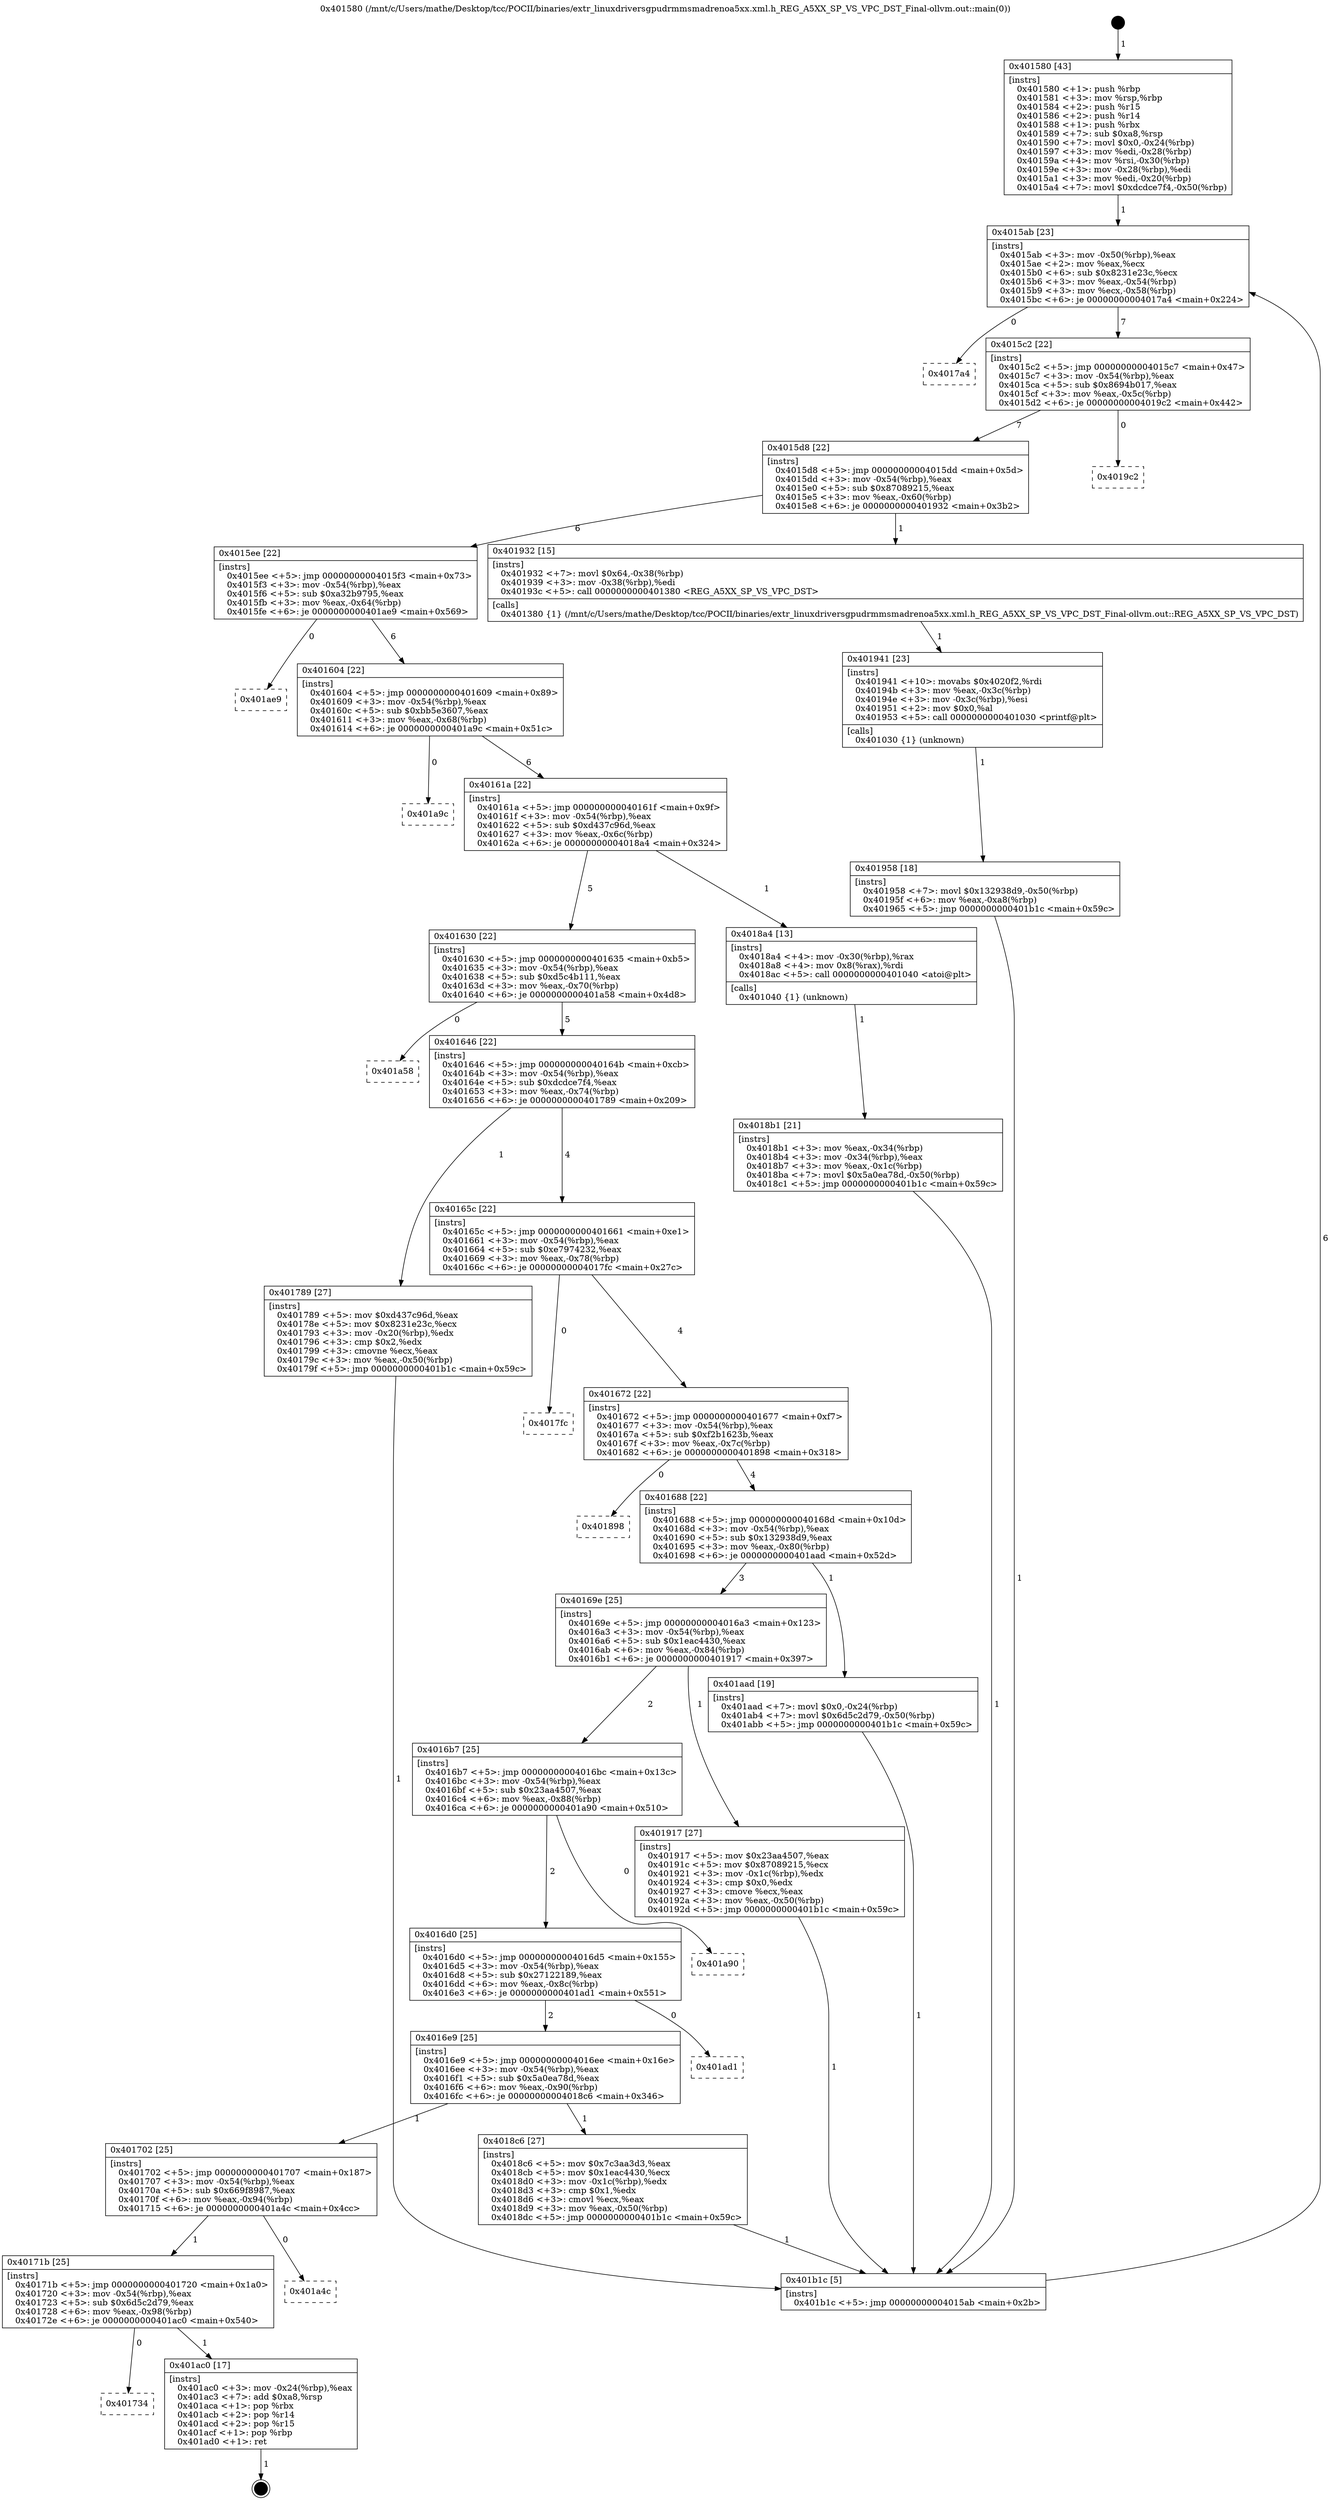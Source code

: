 digraph "0x401580" {
  label = "0x401580 (/mnt/c/Users/mathe/Desktop/tcc/POCII/binaries/extr_linuxdriversgpudrmmsmadrenoa5xx.xml.h_REG_A5XX_SP_VS_VPC_DST_Final-ollvm.out::main(0))"
  labelloc = "t"
  node[shape=record]

  Entry [label="",width=0.3,height=0.3,shape=circle,fillcolor=black,style=filled]
  "0x4015ab" [label="{
     0x4015ab [23]\l
     | [instrs]\l
     &nbsp;&nbsp;0x4015ab \<+3\>: mov -0x50(%rbp),%eax\l
     &nbsp;&nbsp;0x4015ae \<+2\>: mov %eax,%ecx\l
     &nbsp;&nbsp;0x4015b0 \<+6\>: sub $0x8231e23c,%ecx\l
     &nbsp;&nbsp;0x4015b6 \<+3\>: mov %eax,-0x54(%rbp)\l
     &nbsp;&nbsp;0x4015b9 \<+3\>: mov %ecx,-0x58(%rbp)\l
     &nbsp;&nbsp;0x4015bc \<+6\>: je 00000000004017a4 \<main+0x224\>\l
  }"]
  "0x4017a4" [label="{
     0x4017a4\l
  }", style=dashed]
  "0x4015c2" [label="{
     0x4015c2 [22]\l
     | [instrs]\l
     &nbsp;&nbsp;0x4015c2 \<+5\>: jmp 00000000004015c7 \<main+0x47\>\l
     &nbsp;&nbsp;0x4015c7 \<+3\>: mov -0x54(%rbp),%eax\l
     &nbsp;&nbsp;0x4015ca \<+5\>: sub $0x8694b017,%eax\l
     &nbsp;&nbsp;0x4015cf \<+3\>: mov %eax,-0x5c(%rbp)\l
     &nbsp;&nbsp;0x4015d2 \<+6\>: je 00000000004019c2 \<main+0x442\>\l
  }"]
  Exit [label="",width=0.3,height=0.3,shape=circle,fillcolor=black,style=filled,peripheries=2]
  "0x4019c2" [label="{
     0x4019c2\l
  }", style=dashed]
  "0x4015d8" [label="{
     0x4015d8 [22]\l
     | [instrs]\l
     &nbsp;&nbsp;0x4015d8 \<+5\>: jmp 00000000004015dd \<main+0x5d\>\l
     &nbsp;&nbsp;0x4015dd \<+3\>: mov -0x54(%rbp),%eax\l
     &nbsp;&nbsp;0x4015e0 \<+5\>: sub $0x87089215,%eax\l
     &nbsp;&nbsp;0x4015e5 \<+3\>: mov %eax,-0x60(%rbp)\l
     &nbsp;&nbsp;0x4015e8 \<+6\>: je 0000000000401932 \<main+0x3b2\>\l
  }"]
  "0x401734" [label="{
     0x401734\l
  }", style=dashed]
  "0x401932" [label="{
     0x401932 [15]\l
     | [instrs]\l
     &nbsp;&nbsp;0x401932 \<+7\>: movl $0x64,-0x38(%rbp)\l
     &nbsp;&nbsp;0x401939 \<+3\>: mov -0x38(%rbp),%edi\l
     &nbsp;&nbsp;0x40193c \<+5\>: call 0000000000401380 \<REG_A5XX_SP_VS_VPC_DST\>\l
     | [calls]\l
     &nbsp;&nbsp;0x401380 \{1\} (/mnt/c/Users/mathe/Desktop/tcc/POCII/binaries/extr_linuxdriversgpudrmmsmadrenoa5xx.xml.h_REG_A5XX_SP_VS_VPC_DST_Final-ollvm.out::REG_A5XX_SP_VS_VPC_DST)\l
  }"]
  "0x4015ee" [label="{
     0x4015ee [22]\l
     | [instrs]\l
     &nbsp;&nbsp;0x4015ee \<+5\>: jmp 00000000004015f3 \<main+0x73\>\l
     &nbsp;&nbsp;0x4015f3 \<+3\>: mov -0x54(%rbp),%eax\l
     &nbsp;&nbsp;0x4015f6 \<+5\>: sub $0xa32b9795,%eax\l
     &nbsp;&nbsp;0x4015fb \<+3\>: mov %eax,-0x64(%rbp)\l
     &nbsp;&nbsp;0x4015fe \<+6\>: je 0000000000401ae9 \<main+0x569\>\l
  }"]
  "0x401ac0" [label="{
     0x401ac0 [17]\l
     | [instrs]\l
     &nbsp;&nbsp;0x401ac0 \<+3\>: mov -0x24(%rbp),%eax\l
     &nbsp;&nbsp;0x401ac3 \<+7\>: add $0xa8,%rsp\l
     &nbsp;&nbsp;0x401aca \<+1\>: pop %rbx\l
     &nbsp;&nbsp;0x401acb \<+2\>: pop %r14\l
     &nbsp;&nbsp;0x401acd \<+2\>: pop %r15\l
     &nbsp;&nbsp;0x401acf \<+1\>: pop %rbp\l
     &nbsp;&nbsp;0x401ad0 \<+1\>: ret\l
  }"]
  "0x401ae9" [label="{
     0x401ae9\l
  }", style=dashed]
  "0x401604" [label="{
     0x401604 [22]\l
     | [instrs]\l
     &nbsp;&nbsp;0x401604 \<+5\>: jmp 0000000000401609 \<main+0x89\>\l
     &nbsp;&nbsp;0x401609 \<+3\>: mov -0x54(%rbp),%eax\l
     &nbsp;&nbsp;0x40160c \<+5\>: sub $0xbb5e3607,%eax\l
     &nbsp;&nbsp;0x401611 \<+3\>: mov %eax,-0x68(%rbp)\l
     &nbsp;&nbsp;0x401614 \<+6\>: je 0000000000401a9c \<main+0x51c\>\l
  }"]
  "0x40171b" [label="{
     0x40171b [25]\l
     | [instrs]\l
     &nbsp;&nbsp;0x40171b \<+5\>: jmp 0000000000401720 \<main+0x1a0\>\l
     &nbsp;&nbsp;0x401720 \<+3\>: mov -0x54(%rbp),%eax\l
     &nbsp;&nbsp;0x401723 \<+5\>: sub $0x6d5c2d79,%eax\l
     &nbsp;&nbsp;0x401728 \<+6\>: mov %eax,-0x98(%rbp)\l
     &nbsp;&nbsp;0x40172e \<+6\>: je 0000000000401ac0 \<main+0x540\>\l
  }"]
  "0x401a9c" [label="{
     0x401a9c\l
  }", style=dashed]
  "0x40161a" [label="{
     0x40161a [22]\l
     | [instrs]\l
     &nbsp;&nbsp;0x40161a \<+5\>: jmp 000000000040161f \<main+0x9f\>\l
     &nbsp;&nbsp;0x40161f \<+3\>: mov -0x54(%rbp),%eax\l
     &nbsp;&nbsp;0x401622 \<+5\>: sub $0xd437c96d,%eax\l
     &nbsp;&nbsp;0x401627 \<+3\>: mov %eax,-0x6c(%rbp)\l
     &nbsp;&nbsp;0x40162a \<+6\>: je 00000000004018a4 \<main+0x324\>\l
  }"]
  "0x401a4c" [label="{
     0x401a4c\l
  }", style=dashed]
  "0x4018a4" [label="{
     0x4018a4 [13]\l
     | [instrs]\l
     &nbsp;&nbsp;0x4018a4 \<+4\>: mov -0x30(%rbp),%rax\l
     &nbsp;&nbsp;0x4018a8 \<+4\>: mov 0x8(%rax),%rdi\l
     &nbsp;&nbsp;0x4018ac \<+5\>: call 0000000000401040 \<atoi@plt\>\l
     | [calls]\l
     &nbsp;&nbsp;0x401040 \{1\} (unknown)\l
  }"]
  "0x401630" [label="{
     0x401630 [22]\l
     | [instrs]\l
     &nbsp;&nbsp;0x401630 \<+5\>: jmp 0000000000401635 \<main+0xb5\>\l
     &nbsp;&nbsp;0x401635 \<+3\>: mov -0x54(%rbp),%eax\l
     &nbsp;&nbsp;0x401638 \<+5\>: sub $0xd5c4b111,%eax\l
     &nbsp;&nbsp;0x40163d \<+3\>: mov %eax,-0x70(%rbp)\l
     &nbsp;&nbsp;0x401640 \<+6\>: je 0000000000401a58 \<main+0x4d8\>\l
  }"]
  "0x401958" [label="{
     0x401958 [18]\l
     | [instrs]\l
     &nbsp;&nbsp;0x401958 \<+7\>: movl $0x132938d9,-0x50(%rbp)\l
     &nbsp;&nbsp;0x40195f \<+6\>: mov %eax,-0xa8(%rbp)\l
     &nbsp;&nbsp;0x401965 \<+5\>: jmp 0000000000401b1c \<main+0x59c\>\l
  }"]
  "0x401a58" [label="{
     0x401a58\l
  }", style=dashed]
  "0x401646" [label="{
     0x401646 [22]\l
     | [instrs]\l
     &nbsp;&nbsp;0x401646 \<+5\>: jmp 000000000040164b \<main+0xcb\>\l
     &nbsp;&nbsp;0x40164b \<+3\>: mov -0x54(%rbp),%eax\l
     &nbsp;&nbsp;0x40164e \<+5\>: sub $0xdcdce7f4,%eax\l
     &nbsp;&nbsp;0x401653 \<+3\>: mov %eax,-0x74(%rbp)\l
     &nbsp;&nbsp;0x401656 \<+6\>: je 0000000000401789 \<main+0x209\>\l
  }"]
  "0x401941" [label="{
     0x401941 [23]\l
     | [instrs]\l
     &nbsp;&nbsp;0x401941 \<+10\>: movabs $0x4020f2,%rdi\l
     &nbsp;&nbsp;0x40194b \<+3\>: mov %eax,-0x3c(%rbp)\l
     &nbsp;&nbsp;0x40194e \<+3\>: mov -0x3c(%rbp),%esi\l
     &nbsp;&nbsp;0x401951 \<+2\>: mov $0x0,%al\l
     &nbsp;&nbsp;0x401953 \<+5\>: call 0000000000401030 \<printf@plt\>\l
     | [calls]\l
     &nbsp;&nbsp;0x401030 \{1\} (unknown)\l
  }"]
  "0x401789" [label="{
     0x401789 [27]\l
     | [instrs]\l
     &nbsp;&nbsp;0x401789 \<+5\>: mov $0xd437c96d,%eax\l
     &nbsp;&nbsp;0x40178e \<+5\>: mov $0x8231e23c,%ecx\l
     &nbsp;&nbsp;0x401793 \<+3\>: mov -0x20(%rbp),%edx\l
     &nbsp;&nbsp;0x401796 \<+3\>: cmp $0x2,%edx\l
     &nbsp;&nbsp;0x401799 \<+3\>: cmovne %ecx,%eax\l
     &nbsp;&nbsp;0x40179c \<+3\>: mov %eax,-0x50(%rbp)\l
     &nbsp;&nbsp;0x40179f \<+5\>: jmp 0000000000401b1c \<main+0x59c\>\l
  }"]
  "0x40165c" [label="{
     0x40165c [22]\l
     | [instrs]\l
     &nbsp;&nbsp;0x40165c \<+5\>: jmp 0000000000401661 \<main+0xe1\>\l
     &nbsp;&nbsp;0x401661 \<+3\>: mov -0x54(%rbp),%eax\l
     &nbsp;&nbsp;0x401664 \<+5\>: sub $0xe7974232,%eax\l
     &nbsp;&nbsp;0x401669 \<+3\>: mov %eax,-0x78(%rbp)\l
     &nbsp;&nbsp;0x40166c \<+6\>: je 00000000004017fc \<main+0x27c\>\l
  }"]
  "0x401b1c" [label="{
     0x401b1c [5]\l
     | [instrs]\l
     &nbsp;&nbsp;0x401b1c \<+5\>: jmp 00000000004015ab \<main+0x2b\>\l
  }"]
  "0x401580" [label="{
     0x401580 [43]\l
     | [instrs]\l
     &nbsp;&nbsp;0x401580 \<+1\>: push %rbp\l
     &nbsp;&nbsp;0x401581 \<+3\>: mov %rsp,%rbp\l
     &nbsp;&nbsp;0x401584 \<+2\>: push %r15\l
     &nbsp;&nbsp;0x401586 \<+2\>: push %r14\l
     &nbsp;&nbsp;0x401588 \<+1\>: push %rbx\l
     &nbsp;&nbsp;0x401589 \<+7\>: sub $0xa8,%rsp\l
     &nbsp;&nbsp;0x401590 \<+7\>: movl $0x0,-0x24(%rbp)\l
     &nbsp;&nbsp;0x401597 \<+3\>: mov %edi,-0x28(%rbp)\l
     &nbsp;&nbsp;0x40159a \<+4\>: mov %rsi,-0x30(%rbp)\l
     &nbsp;&nbsp;0x40159e \<+3\>: mov -0x28(%rbp),%edi\l
     &nbsp;&nbsp;0x4015a1 \<+3\>: mov %edi,-0x20(%rbp)\l
     &nbsp;&nbsp;0x4015a4 \<+7\>: movl $0xdcdce7f4,-0x50(%rbp)\l
  }"]
  "0x4018b1" [label="{
     0x4018b1 [21]\l
     | [instrs]\l
     &nbsp;&nbsp;0x4018b1 \<+3\>: mov %eax,-0x34(%rbp)\l
     &nbsp;&nbsp;0x4018b4 \<+3\>: mov -0x34(%rbp),%eax\l
     &nbsp;&nbsp;0x4018b7 \<+3\>: mov %eax,-0x1c(%rbp)\l
     &nbsp;&nbsp;0x4018ba \<+7\>: movl $0x5a0ea78d,-0x50(%rbp)\l
     &nbsp;&nbsp;0x4018c1 \<+5\>: jmp 0000000000401b1c \<main+0x59c\>\l
  }"]
  "0x401702" [label="{
     0x401702 [25]\l
     | [instrs]\l
     &nbsp;&nbsp;0x401702 \<+5\>: jmp 0000000000401707 \<main+0x187\>\l
     &nbsp;&nbsp;0x401707 \<+3\>: mov -0x54(%rbp),%eax\l
     &nbsp;&nbsp;0x40170a \<+5\>: sub $0x669f8987,%eax\l
     &nbsp;&nbsp;0x40170f \<+6\>: mov %eax,-0x94(%rbp)\l
     &nbsp;&nbsp;0x401715 \<+6\>: je 0000000000401a4c \<main+0x4cc\>\l
  }"]
  "0x4017fc" [label="{
     0x4017fc\l
  }", style=dashed]
  "0x401672" [label="{
     0x401672 [22]\l
     | [instrs]\l
     &nbsp;&nbsp;0x401672 \<+5\>: jmp 0000000000401677 \<main+0xf7\>\l
     &nbsp;&nbsp;0x401677 \<+3\>: mov -0x54(%rbp),%eax\l
     &nbsp;&nbsp;0x40167a \<+5\>: sub $0xf2b1623b,%eax\l
     &nbsp;&nbsp;0x40167f \<+3\>: mov %eax,-0x7c(%rbp)\l
     &nbsp;&nbsp;0x401682 \<+6\>: je 0000000000401898 \<main+0x318\>\l
  }"]
  "0x4018c6" [label="{
     0x4018c6 [27]\l
     | [instrs]\l
     &nbsp;&nbsp;0x4018c6 \<+5\>: mov $0x7c3aa3d3,%eax\l
     &nbsp;&nbsp;0x4018cb \<+5\>: mov $0x1eac4430,%ecx\l
     &nbsp;&nbsp;0x4018d0 \<+3\>: mov -0x1c(%rbp),%edx\l
     &nbsp;&nbsp;0x4018d3 \<+3\>: cmp $0x1,%edx\l
     &nbsp;&nbsp;0x4018d6 \<+3\>: cmovl %ecx,%eax\l
     &nbsp;&nbsp;0x4018d9 \<+3\>: mov %eax,-0x50(%rbp)\l
     &nbsp;&nbsp;0x4018dc \<+5\>: jmp 0000000000401b1c \<main+0x59c\>\l
  }"]
  "0x401898" [label="{
     0x401898\l
  }", style=dashed]
  "0x401688" [label="{
     0x401688 [22]\l
     | [instrs]\l
     &nbsp;&nbsp;0x401688 \<+5\>: jmp 000000000040168d \<main+0x10d\>\l
     &nbsp;&nbsp;0x40168d \<+3\>: mov -0x54(%rbp),%eax\l
     &nbsp;&nbsp;0x401690 \<+5\>: sub $0x132938d9,%eax\l
     &nbsp;&nbsp;0x401695 \<+3\>: mov %eax,-0x80(%rbp)\l
     &nbsp;&nbsp;0x401698 \<+6\>: je 0000000000401aad \<main+0x52d\>\l
  }"]
  "0x4016e9" [label="{
     0x4016e9 [25]\l
     | [instrs]\l
     &nbsp;&nbsp;0x4016e9 \<+5\>: jmp 00000000004016ee \<main+0x16e\>\l
     &nbsp;&nbsp;0x4016ee \<+3\>: mov -0x54(%rbp),%eax\l
     &nbsp;&nbsp;0x4016f1 \<+5\>: sub $0x5a0ea78d,%eax\l
     &nbsp;&nbsp;0x4016f6 \<+6\>: mov %eax,-0x90(%rbp)\l
     &nbsp;&nbsp;0x4016fc \<+6\>: je 00000000004018c6 \<main+0x346\>\l
  }"]
  "0x401aad" [label="{
     0x401aad [19]\l
     | [instrs]\l
     &nbsp;&nbsp;0x401aad \<+7\>: movl $0x0,-0x24(%rbp)\l
     &nbsp;&nbsp;0x401ab4 \<+7\>: movl $0x6d5c2d79,-0x50(%rbp)\l
     &nbsp;&nbsp;0x401abb \<+5\>: jmp 0000000000401b1c \<main+0x59c\>\l
  }"]
  "0x40169e" [label="{
     0x40169e [25]\l
     | [instrs]\l
     &nbsp;&nbsp;0x40169e \<+5\>: jmp 00000000004016a3 \<main+0x123\>\l
     &nbsp;&nbsp;0x4016a3 \<+3\>: mov -0x54(%rbp),%eax\l
     &nbsp;&nbsp;0x4016a6 \<+5\>: sub $0x1eac4430,%eax\l
     &nbsp;&nbsp;0x4016ab \<+6\>: mov %eax,-0x84(%rbp)\l
     &nbsp;&nbsp;0x4016b1 \<+6\>: je 0000000000401917 \<main+0x397\>\l
  }"]
  "0x401ad1" [label="{
     0x401ad1\l
  }", style=dashed]
  "0x401917" [label="{
     0x401917 [27]\l
     | [instrs]\l
     &nbsp;&nbsp;0x401917 \<+5\>: mov $0x23aa4507,%eax\l
     &nbsp;&nbsp;0x40191c \<+5\>: mov $0x87089215,%ecx\l
     &nbsp;&nbsp;0x401921 \<+3\>: mov -0x1c(%rbp),%edx\l
     &nbsp;&nbsp;0x401924 \<+3\>: cmp $0x0,%edx\l
     &nbsp;&nbsp;0x401927 \<+3\>: cmove %ecx,%eax\l
     &nbsp;&nbsp;0x40192a \<+3\>: mov %eax,-0x50(%rbp)\l
     &nbsp;&nbsp;0x40192d \<+5\>: jmp 0000000000401b1c \<main+0x59c\>\l
  }"]
  "0x4016b7" [label="{
     0x4016b7 [25]\l
     | [instrs]\l
     &nbsp;&nbsp;0x4016b7 \<+5\>: jmp 00000000004016bc \<main+0x13c\>\l
     &nbsp;&nbsp;0x4016bc \<+3\>: mov -0x54(%rbp),%eax\l
     &nbsp;&nbsp;0x4016bf \<+5\>: sub $0x23aa4507,%eax\l
     &nbsp;&nbsp;0x4016c4 \<+6\>: mov %eax,-0x88(%rbp)\l
     &nbsp;&nbsp;0x4016ca \<+6\>: je 0000000000401a90 \<main+0x510\>\l
  }"]
  "0x4016d0" [label="{
     0x4016d0 [25]\l
     | [instrs]\l
     &nbsp;&nbsp;0x4016d0 \<+5\>: jmp 00000000004016d5 \<main+0x155\>\l
     &nbsp;&nbsp;0x4016d5 \<+3\>: mov -0x54(%rbp),%eax\l
     &nbsp;&nbsp;0x4016d8 \<+5\>: sub $0x27122189,%eax\l
     &nbsp;&nbsp;0x4016dd \<+6\>: mov %eax,-0x8c(%rbp)\l
     &nbsp;&nbsp;0x4016e3 \<+6\>: je 0000000000401ad1 \<main+0x551\>\l
  }"]
  "0x401a90" [label="{
     0x401a90\l
  }", style=dashed]
  Entry -> "0x401580" [label=" 1"]
  "0x4015ab" -> "0x4017a4" [label=" 0"]
  "0x4015ab" -> "0x4015c2" [label=" 7"]
  "0x401ac0" -> Exit [label=" 1"]
  "0x4015c2" -> "0x4019c2" [label=" 0"]
  "0x4015c2" -> "0x4015d8" [label=" 7"]
  "0x40171b" -> "0x401734" [label=" 0"]
  "0x4015d8" -> "0x401932" [label=" 1"]
  "0x4015d8" -> "0x4015ee" [label=" 6"]
  "0x40171b" -> "0x401ac0" [label=" 1"]
  "0x4015ee" -> "0x401ae9" [label=" 0"]
  "0x4015ee" -> "0x401604" [label=" 6"]
  "0x401702" -> "0x40171b" [label=" 1"]
  "0x401604" -> "0x401a9c" [label=" 0"]
  "0x401604" -> "0x40161a" [label=" 6"]
  "0x401702" -> "0x401a4c" [label=" 0"]
  "0x40161a" -> "0x4018a4" [label=" 1"]
  "0x40161a" -> "0x401630" [label=" 5"]
  "0x401aad" -> "0x401b1c" [label=" 1"]
  "0x401630" -> "0x401a58" [label=" 0"]
  "0x401630" -> "0x401646" [label=" 5"]
  "0x401958" -> "0x401b1c" [label=" 1"]
  "0x401646" -> "0x401789" [label=" 1"]
  "0x401646" -> "0x40165c" [label=" 4"]
  "0x401789" -> "0x401b1c" [label=" 1"]
  "0x401580" -> "0x4015ab" [label=" 1"]
  "0x401b1c" -> "0x4015ab" [label=" 6"]
  "0x4018a4" -> "0x4018b1" [label=" 1"]
  "0x4018b1" -> "0x401b1c" [label=" 1"]
  "0x401941" -> "0x401958" [label=" 1"]
  "0x40165c" -> "0x4017fc" [label=" 0"]
  "0x40165c" -> "0x401672" [label=" 4"]
  "0x401932" -> "0x401941" [label=" 1"]
  "0x401672" -> "0x401898" [label=" 0"]
  "0x401672" -> "0x401688" [label=" 4"]
  "0x401917" -> "0x401b1c" [label=" 1"]
  "0x401688" -> "0x401aad" [label=" 1"]
  "0x401688" -> "0x40169e" [label=" 3"]
  "0x4016e9" -> "0x401702" [label=" 1"]
  "0x40169e" -> "0x401917" [label=" 1"]
  "0x40169e" -> "0x4016b7" [label=" 2"]
  "0x4016e9" -> "0x4018c6" [label=" 1"]
  "0x4016b7" -> "0x401a90" [label=" 0"]
  "0x4016b7" -> "0x4016d0" [label=" 2"]
  "0x4018c6" -> "0x401b1c" [label=" 1"]
  "0x4016d0" -> "0x401ad1" [label=" 0"]
  "0x4016d0" -> "0x4016e9" [label=" 2"]
}
